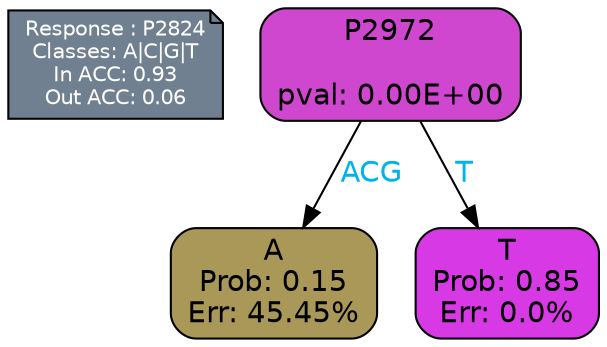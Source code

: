 digraph Tree {
node [shape=box, style="filled, rounded", color="black", fontname=helvetica] ;
graph [ranksep=equally, splines=polylines, bgcolor=transparent, dpi=600] ;
edge [fontname=helvetica] ;
LEGEND [label="Response : P2824
Classes: A|C|G|T
In ACC: 0.93
Out ACC: 0.06
",shape=note,align=left,style=filled,fillcolor="slategray",fontcolor="white",fontsize=10];1 [label="P2972

pval: 0.00E+00", fillcolor="#cf47cf"] ;
2 [label="A
Prob: 0.15
Err: 45.45%", fillcolor="#a99858"] ;
3 [label="T
Prob: 0.85
Err: 0.0%", fillcolor="#d739e5"] ;
1 -> 2 [label="ACG",fontcolor=deepskyblue2] ;
1 -> 3 [label="T",fontcolor=deepskyblue2] ;
{rank = same; 2;3;}{rank = same; LEGEND;1;}}